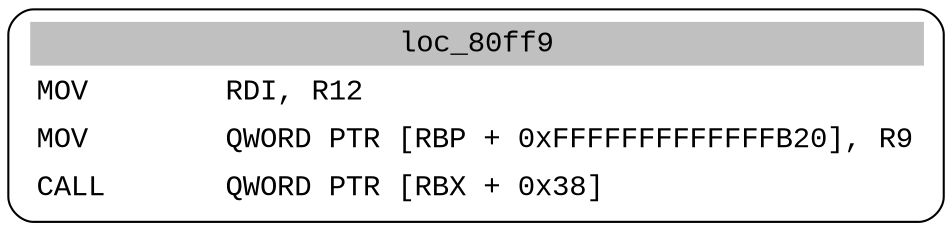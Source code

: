 digraph asm_graph {
1941 [
shape="Mrecord" fontname="Courier New"label =<<table border="0" cellborder="0" cellpadding="3"><tr><td align="center" colspan="2" bgcolor="grey">loc_80ff9</td></tr><tr><td align="left">MOV        RDI, R12</td></tr><tr><td align="left">MOV        QWORD PTR [RBP + 0xFFFFFFFFFFFFFB20], R9</td></tr><tr><td align="left">CALL       QWORD PTR [RBX + 0x38]</td></tr></table>> ];
}